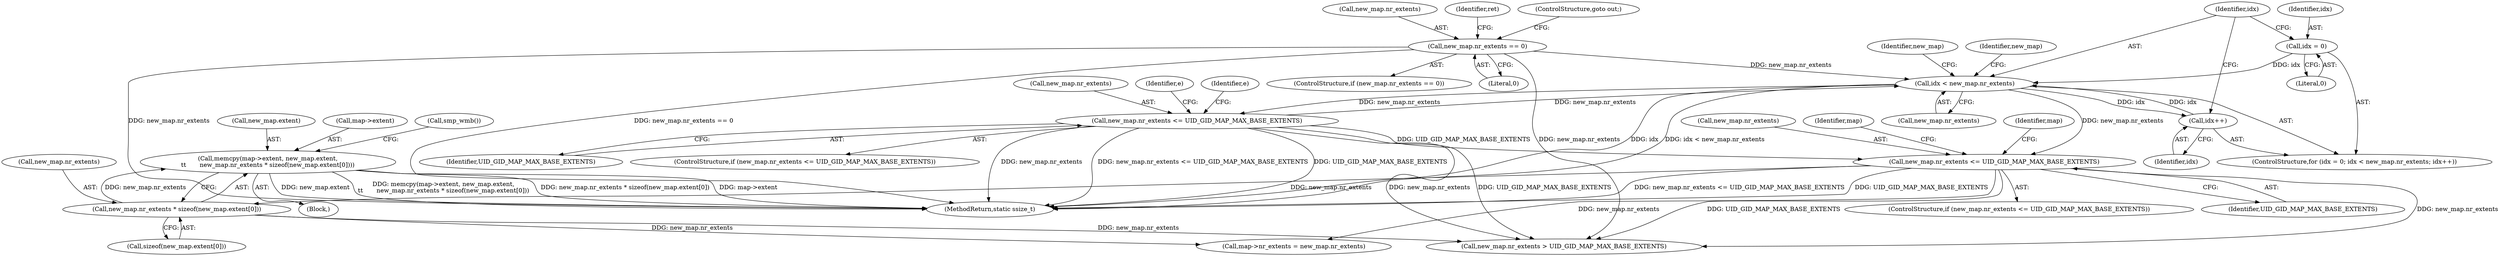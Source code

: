 digraph "0_linux_d2f007dbe7e4c9583eea6eb04d60001e85c6f1bd@API" {
"1000487" [label="(Call,memcpy(map->extent, new_map.extent,\n\t\t       new_map.nr_extents * sizeof(new_map.extent[0])))"];
"1000494" [label="(Call,new_map.nr_extents * sizeof(new_map.extent[0]))"];
"1000481" [label="(Call,new_map.nr_extents <= UID_GID_MAP_MAX_BASE_EXTENTS)"];
"1000424" [label="(Call,idx < new_map.nr_extents)"];
"1000421" [label="(Call,idx = 0)"];
"1000429" [label="(Call,idx++)"];
"1000435" [label="(Call,new_map.nr_extents <= UID_GID_MAP_MAX_BASE_EXTENTS)"];
"1000387" [label="(Call,new_map.nr_extents == 0)"];
"1000388" [label="(Call,new_map.nr_extents)"];
"1000426" [label="(Call,new_map.nr_extents)"];
"1000439" [label="(Identifier,UID_GID_MAP_MAX_BASE_EXTENTS)"];
"1000494" [label="(Call,new_map.nr_extents * sizeof(new_map.extent[0]))"];
"1000488" [label="(Call,map->extent)"];
"1000498" [label="(Call,sizeof(new_map.extent[0]))"];
"1000495" [label="(Call,new_map.nr_extents)"];
"1000436" [label="(Call,new_map.nr_extents)"];
"1000394" [label="(Identifier,ret)"];
"1000430" [label="(Identifier,idx)"];
"1000481" [label="(Call,new_map.nr_extents <= UID_GID_MAP_MAX_BASE_EXTENTS)"];
"1000487" [label="(Call,memcpy(map->extent, new_map.extent,\n\t\t       new_map.nr_extents * sizeof(new_map.extent[0])))"];
"1000483" [label="(Identifier,new_map)"];
"1000435" [label="(Call,new_map.nr_extents <= UID_GID_MAP_MAX_BASE_EXTENTS)"];
"1000486" [label="(Block,)"];
"1000434" [label="(ControlStructure,if (new_map.nr_extents <= UID_GID_MAP_MAX_BASE_EXTENTS))"];
"1000422" [label="(Identifier,idx)"];
"1000441" [label="(Identifier,e)"];
"1000387" [label="(Call,new_map.nr_extents == 0)"];
"1000421" [label="(Call,idx = 0)"];
"1000423" [label="(Literal,0)"];
"1000541" [label="(Call,new_map.nr_extents > UID_GID_MAP_MAX_BASE_EXTENTS)"];
"1000437" [label="(Identifier,new_map)"];
"1000420" [label="(ControlStructure,for (idx = 0; idx < new_map.nr_extents; idx++))"];
"1000386" [label="(ControlStructure,if (new_map.nr_extents == 0))"];
"1000508" [label="(Identifier,map)"];
"1000480" [label="(ControlStructure,if (new_map.nr_extents <= UID_GID_MAP_MAX_BASE_EXTENTS))"];
"1000482" [label="(Call,new_map.nr_extents)"];
"1000450" [label="(Identifier,e)"];
"1000520" [label="(Call,smp_wmb())"];
"1000424" [label="(Call,idx < new_map.nr_extents)"];
"1000425" [label="(Identifier,idx)"];
"1000491" [label="(Call,new_map.extent)"];
"1000391" [label="(Literal,0)"];
"1000429" [label="(Call,idx++)"];
"1000521" [label="(Call,map->nr_extents = new_map.nr_extents)"];
"1000577" [label="(MethodReturn,static ssize_t)"];
"1000392" [label="(ControlStructure,goto out;)"];
"1000489" [label="(Identifier,map)"];
"1000485" [label="(Identifier,UID_GID_MAP_MAX_BASE_EXTENTS)"];
"1000487" -> "1000486"  [label="AST: "];
"1000487" -> "1000494"  [label="CFG: "];
"1000488" -> "1000487"  [label="AST: "];
"1000491" -> "1000487"  [label="AST: "];
"1000494" -> "1000487"  [label="AST: "];
"1000520" -> "1000487"  [label="CFG: "];
"1000487" -> "1000577"  [label="DDG: new_map.nr_extents * sizeof(new_map.extent[0])"];
"1000487" -> "1000577"  [label="DDG: map->extent"];
"1000487" -> "1000577"  [label="DDG: new_map.extent"];
"1000487" -> "1000577"  [label="DDG: memcpy(map->extent, new_map.extent,\n\t\t       new_map.nr_extents * sizeof(new_map.extent[0]))"];
"1000494" -> "1000487"  [label="DDG: new_map.nr_extents"];
"1000494" -> "1000498"  [label="CFG: "];
"1000495" -> "1000494"  [label="AST: "];
"1000498" -> "1000494"  [label="AST: "];
"1000481" -> "1000494"  [label="DDG: new_map.nr_extents"];
"1000494" -> "1000521"  [label="DDG: new_map.nr_extents"];
"1000494" -> "1000541"  [label="DDG: new_map.nr_extents"];
"1000481" -> "1000480"  [label="AST: "];
"1000481" -> "1000485"  [label="CFG: "];
"1000482" -> "1000481"  [label="AST: "];
"1000485" -> "1000481"  [label="AST: "];
"1000489" -> "1000481"  [label="CFG: "];
"1000508" -> "1000481"  [label="CFG: "];
"1000481" -> "1000577"  [label="DDG: new_map.nr_extents <= UID_GID_MAP_MAX_BASE_EXTENTS"];
"1000481" -> "1000577"  [label="DDG: UID_GID_MAP_MAX_BASE_EXTENTS"];
"1000424" -> "1000481"  [label="DDG: new_map.nr_extents"];
"1000435" -> "1000481"  [label="DDG: UID_GID_MAP_MAX_BASE_EXTENTS"];
"1000481" -> "1000521"  [label="DDG: new_map.nr_extents"];
"1000481" -> "1000541"  [label="DDG: new_map.nr_extents"];
"1000481" -> "1000541"  [label="DDG: UID_GID_MAP_MAX_BASE_EXTENTS"];
"1000424" -> "1000420"  [label="AST: "];
"1000424" -> "1000426"  [label="CFG: "];
"1000425" -> "1000424"  [label="AST: "];
"1000426" -> "1000424"  [label="AST: "];
"1000437" -> "1000424"  [label="CFG: "];
"1000483" -> "1000424"  [label="CFG: "];
"1000424" -> "1000577"  [label="DDG: idx"];
"1000424" -> "1000577"  [label="DDG: idx < new_map.nr_extents"];
"1000421" -> "1000424"  [label="DDG: idx"];
"1000429" -> "1000424"  [label="DDG: idx"];
"1000435" -> "1000424"  [label="DDG: new_map.nr_extents"];
"1000387" -> "1000424"  [label="DDG: new_map.nr_extents"];
"1000424" -> "1000429"  [label="DDG: idx"];
"1000424" -> "1000435"  [label="DDG: new_map.nr_extents"];
"1000421" -> "1000420"  [label="AST: "];
"1000421" -> "1000423"  [label="CFG: "];
"1000422" -> "1000421"  [label="AST: "];
"1000423" -> "1000421"  [label="AST: "];
"1000425" -> "1000421"  [label="CFG: "];
"1000429" -> "1000420"  [label="AST: "];
"1000429" -> "1000430"  [label="CFG: "];
"1000430" -> "1000429"  [label="AST: "];
"1000425" -> "1000429"  [label="CFG: "];
"1000435" -> "1000434"  [label="AST: "];
"1000435" -> "1000439"  [label="CFG: "];
"1000436" -> "1000435"  [label="AST: "];
"1000439" -> "1000435"  [label="AST: "];
"1000441" -> "1000435"  [label="CFG: "];
"1000450" -> "1000435"  [label="CFG: "];
"1000435" -> "1000577"  [label="DDG: new_map.nr_extents"];
"1000435" -> "1000577"  [label="DDG: new_map.nr_extents <= UID_GID_MAP_MAX_BASE_EXTENTS"];
"1000435" -> "1000577"  [label="DDG: UID_GID_MAP_MAX_BASE_EXTENTS"];
"1000435" -> "1000541"  [label="DDG: new_map.nr_extents"];
"1000435" -> "1000541"  [label="DDG: UID_GID_MAP_MAX_BASE_EXTENTS"];
"1000387" -> "1000386"  [label="AST: "];
"1000387" -> "1000391"  [label="CFG: "];
"1000388" -> "1000387"  [label="AST: "];
"1000391" -> "1000387"  [label="AST: "];
"1000392" -> "1000387"  [label="CFG: "];
"1000394" -> "1000387"  [label="CFG: "];
"1000387" -> "1000577"  [label="DDG: new_map.nr_extents"];
"1000387" -> "1000577"  [label="DDG: new_map.nr_extents == 0"];
"1000387" -> "1000541"  [label="DDG: new_map.nr_extents"];
}
